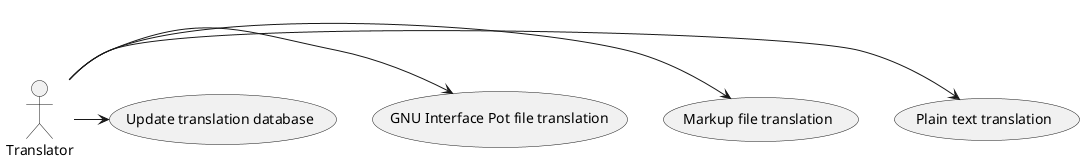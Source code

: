 @startuml
@startuml
  actor Translator as Tr

  Tr -> (Plain text translation)
  Tr -> (Markup file translation)
  Tr -> (GNU Interface Pot file translation)
  Tr -> (Update translation database)
@enduml
